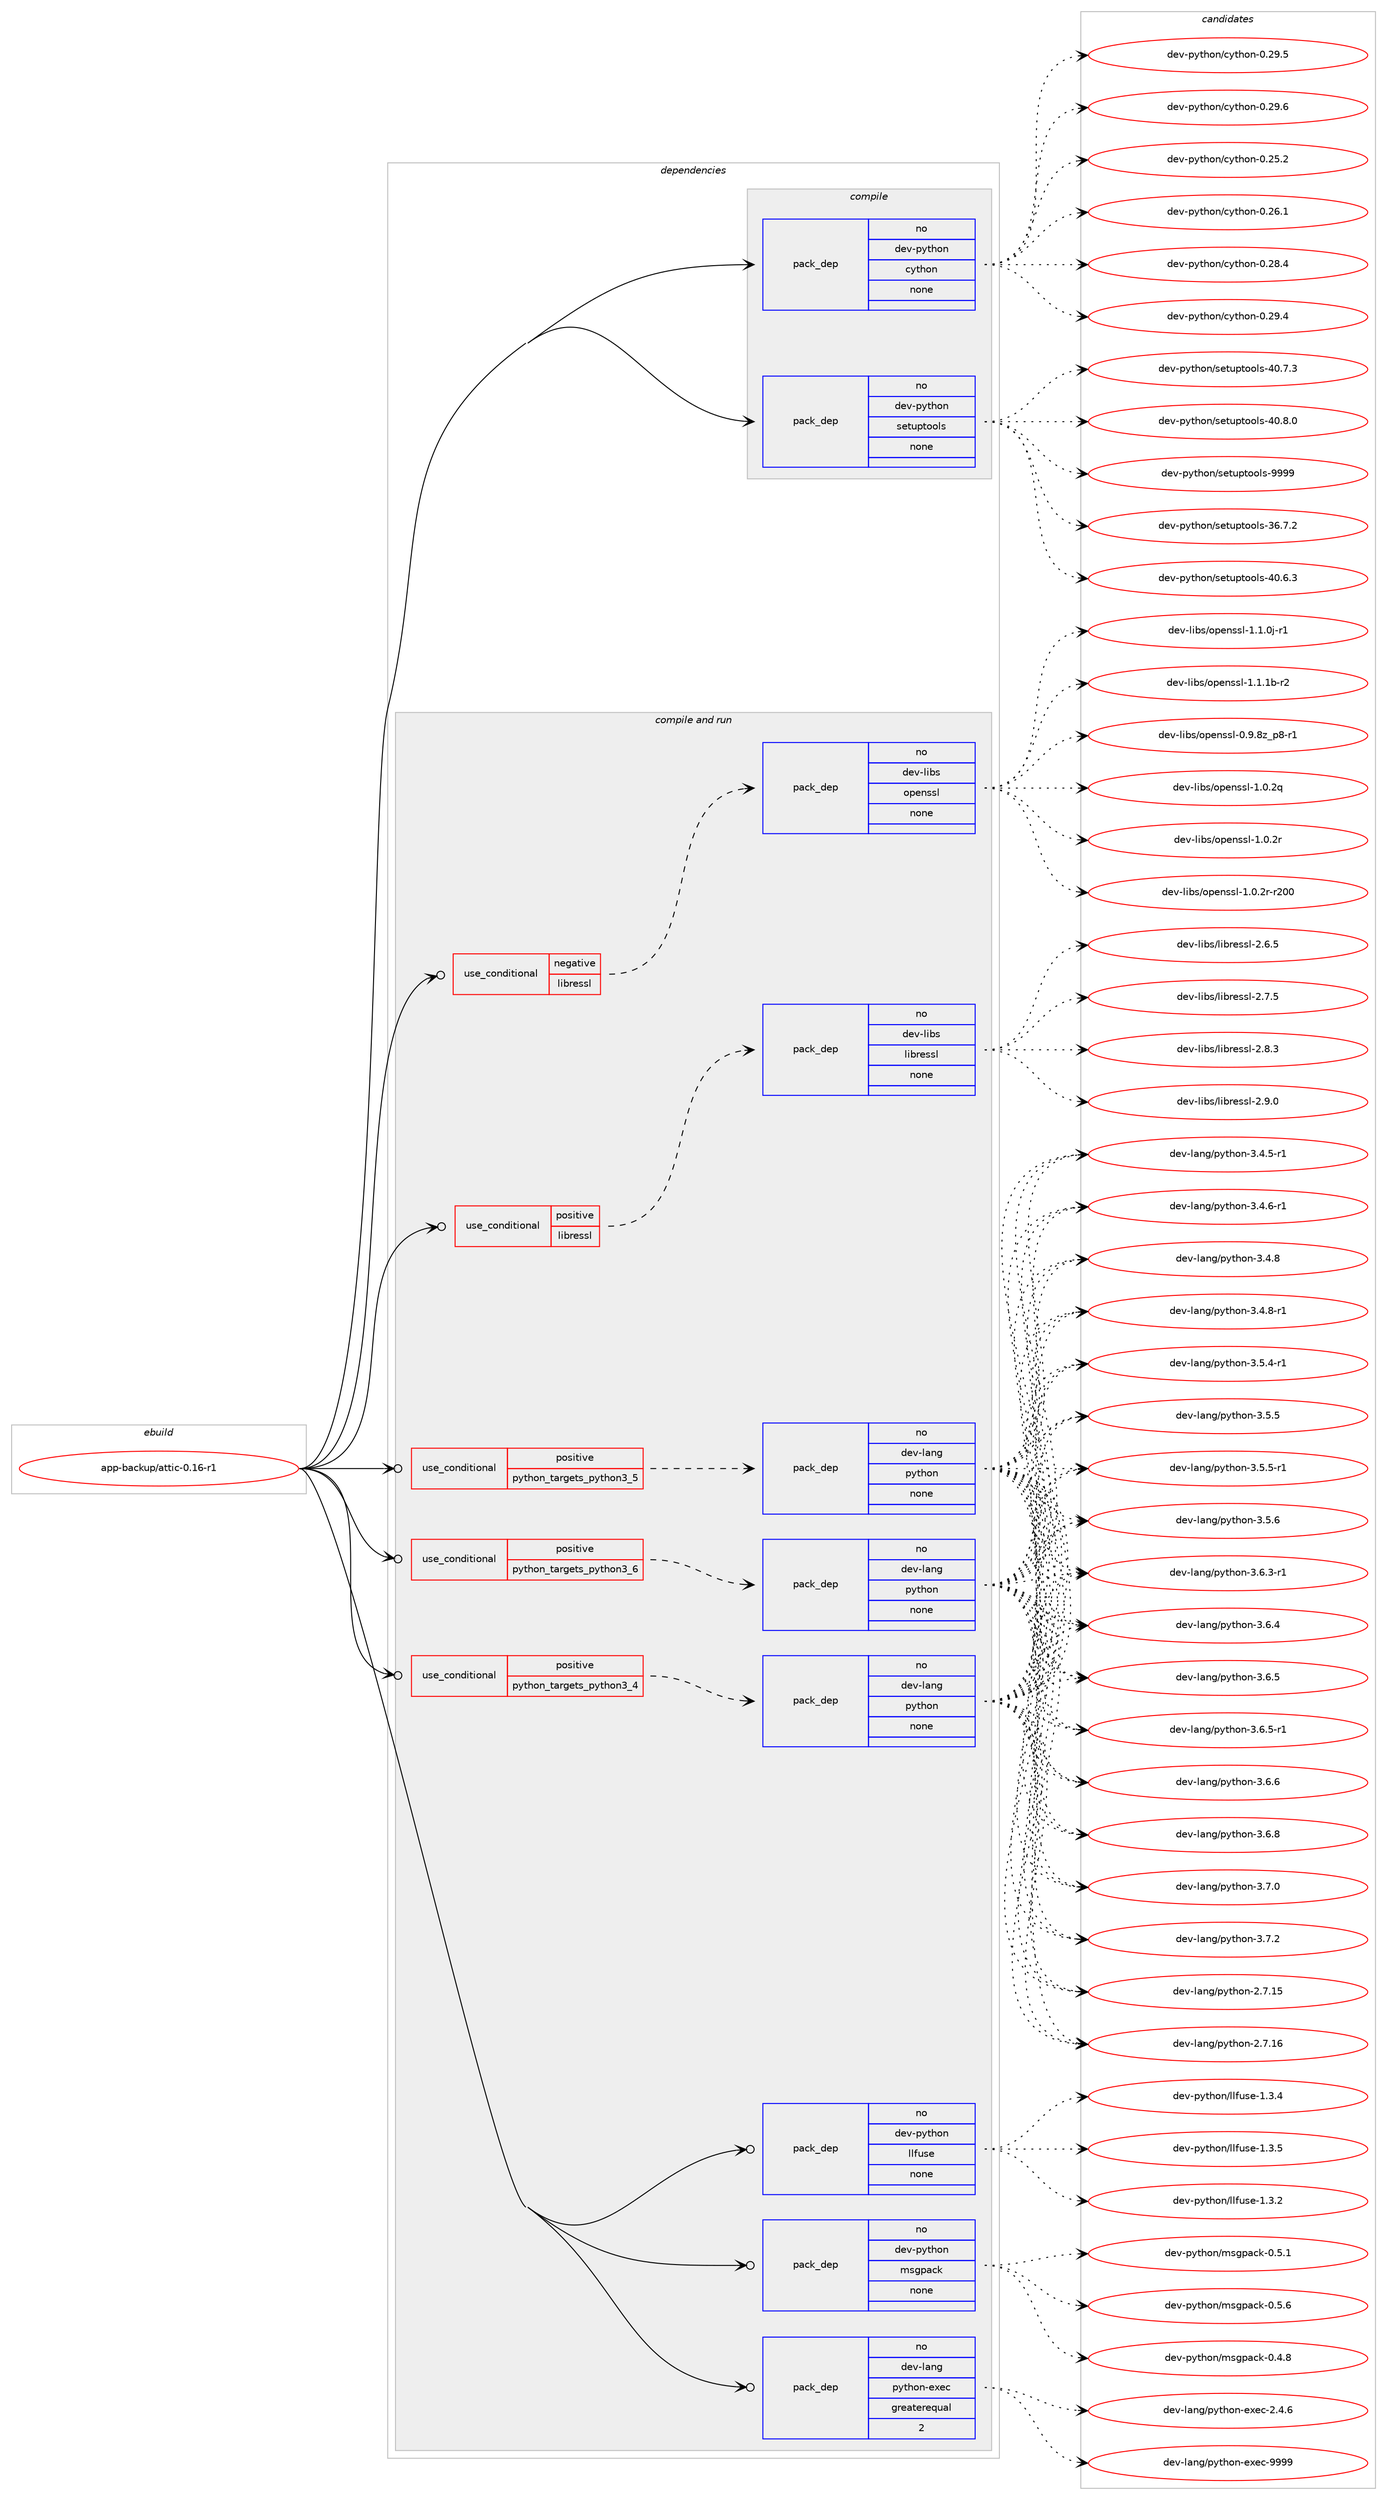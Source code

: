 digraph prolog {

# *************
# Graph options
# *************

newrank=true;
concentrate=true;
compound=true;
graph [rankdir=LR,fontname=Helvetica,fontsize=10,ranksep=1.5];#, ranksep=2.5, nodesep=0.2];
edge  [arrowhead=vee];
node  [fontname=Helvetica,fontsize=10];

# **********
# The ebuild
# **********

subgraph cluster_leftcol {
color=gray;
rank=same;
label=<<i>ebuild</i>>;
id [label="app-backup/attic-0.16-r1", color=red, width=4, href="../app-backup/attic-0.16-r1.svg"];
}

# ****************
# The dependencies
# ****************

subgraph cluster_midcol {
color=gray;
label=<<i>dependencies</i>>;
subgraph cluster_compile {
fillcolor="#eeeeee";
style=filled;
label=<<i>compile</i>>;
subgraph pack905775 {
dependency1272345 [label=<<TABLE BORDER="0" CELLBORDER="1" CELLSPACING="0" CELLPADDING="4" WIDTH="220"><TR><TD ROWSPAN="6" CELLPADDING="30">pack_dep</TD></TR><TR><TD WIDTH="110">no</TD></TR><TR><TD>dev-python</TD></TR><TR><TD>cython</TD></TR><TR><TD>none</TD></TR><TR><TD></TD></TR></TABLE>>, shape=none, color=blue];
}
id:e -> dependency1272345:w [weight=20,style="solid",arrowhead="vee"];
subgraph pack905776 {
dependency1272346 [label=<<TABLE BORDER="0" CELLBORDER="1" CELLSPACING="0" CELLPADDING="4" WIDTH="220"><TR><TD ROWSPAN="6" CELLPADDING="30">pack_dep</TD></TR><TR><TD WIDTH="110">no</TD></TR><TR><TD>dev-python</TD></TR><TR><TD>setuptools</TD></TR><TR><TD>none</TD></TR><TR><TD></TD></TR></TABLE>>, shape=none, color=blue];
}
id:e -> dependency1272346:w [weight=20,style="solid",arrowhead="vee"];
}
subgraph cluster_compileandrun {
fillcolor="#eeeeee";
style=filled;
label=<<i>compile and run</i>>;
subgraph cond346819 {
dependency1272347 [label=<<TABLE BORDER="0" CELLBORDER="1" CELLSPACING="0" CELLPADDING="4"><TR><TD ROWSPAN="3" CELLPADDING="10">use_conditional</TD></TR><TR><TD>negative</TD></TR><TR><TD>libressl</TD></TR></TABLE>>, shape=none, color=red];
subgraph pack905777 {
dependency1272348 [label=<<TABLE BORDER="0" CELLBORDER="1" CELLSPACING="0" CELLPADDING="4" WIDTH="220"><TR><TD ROWSPAN="6" CELLPADDING="30">pack_dep</TD></TR><TR><TD WIDTH="110">no</TD></TR><TR><TD>dev-libs</TD></TR><TR><TD>openssl</TD></TR><TR><TD>none</TD></TR><TR><TD></TD></TR></TABLE>>, shape=none, color=blue];
}
dependency1272347:e -> dependency1272348:w [weight=20,style="dashed",arrowhead="vee"];
}
id:e -> dependency1272347:w [weight=20,style="solid",arrowhead="odotvee"];
subgraph cond346820 {
dependency1272349 [label=<<TABLE BORDER="0" CELLBORDER="1" CELLSPACING="0" CELLPADDING="4"><TR><TD ROWSPAN="3" CELLPADDING="10">use_conditional</TD></TR><TR><TD>positive</TD></TR><TR><TD>libressl</TD></TR></TABLE>>, shape=none, color=red];
subgraph pack905778 {
dependency1272350 [label=<<TABLE BORDER="0" CELLBORDER="1" CELLSPACING="0" CELLPADDING="4" WIDTH="220"><TR><TD ROWSPAN="6" CELLPADDING="30">pack_dep</TD></TR><TR><TD WIDTH="110">no</TD></TR><TR><TD>dev-libs</TD></TR><TR><TD>libressl</TD></TR><TR><TD>none</TD></TR><TR><TD></TD></TR></TABLE>>, shape=none, color=blue];
}
dependency1272349:e -> dependency1272350:w [weight=20,style="dashed",arrowhead="vee"];
}
id:e -> dependency1272349:w [weight=20,style="solid",arrowhead="odotvee"];
subgraph cond346821 {
dependency1272351 [label=<<TABLE BORDER="0" CELLBORDER="1" CELLSPACING="0" CELLPADDING="4"><TR><TD ROWSPAN="3" CELLPADDING="10">use_conditional</TD></TR><TR><TD>positive</TD></TR><TR><TD>python_targets_python3_4</TD></TR></TABLE>>, shape=none, color=red];
subgraph pack905779 {
dependency1272352 [label=<<TABLE BORDER="0" CELLBORDER="1" CELLSPACING="0" CELLPADDING="4" WIDTH="220"><TR><TD ROWSPAN="6" CELLPADDING="30">pack_dep</TD></TR><TR><TD WIDTH="110">no</TD></TR><TR><TD>dev-lang</TD></TR><TR><TD>python</TD></TR><TR><TD>none</TD></TR><TR><TD></TD></TR></TABLE>>, shape=none, color=blue];
}
dependency1272351:e -> dependency1272352:w [weight=20,style="dashed",arrowhead="vee"];
}
id:e -> dependency1272351:w [weight=20,style="solid",arrowhead="odotvee"];
subgraph cond346822 {
dependency1272353 [label=<<TABLE BORDER="0" CELLBORDER="1" CELLSPACING="0" CELLPADDING="4"><TR><TD ROWSPAN="3" CELLPADDING="10">use_conditional</TD></TR><TR><TD>positive</TD></TR><TR><TD>python_targets_python3_5</TD></TR></TABLE>>, shape=none, color=red];
subgraph pack905780 {
dependency1272354 [label=<<TABLE BORDER="0" CELLBORDER="1" CELLSPACING="0" CELLPADDING="4" WIDTH="220"><TR><TD ROWSPAN="6" CELLPADDING="30">pack_dep</TD></TR><TR><TD WIDTH="110">no</TD></TR><TR><TD>dev-lang</TD></TR><TR><TD>python</TD></TR><TR><TD>none</TD></TR><TR><TD></TD></TR></TABLE>>, shape=none, color=blue];
}
dependency1272353:e -> dependency1272354:w [weight=20,style="dashed",arrowhead="vee"];
}
id:e -> dependency1272353:w [weight=20,style="solid",arrowhead="odotvee"];
subgraph cond346823 {
dependency1272355 [label=<<TABLE BORDER="0" CELLBORDER="1" CELLSPACING="0" CELLPADDING="4"><TR><TD ROWSPAN="3" CELLPADDING="10">use_conditional</TD></TR><TR><TD>positive</TD></TR><TR><TD>python_targets_python3_6</TD></TR></TABLE>>, shape=none, color=red];
subgraph pack905781 {
dependency1272356 [label=<<TABLE BORDER="0" CELLBORDER="1" CELLSPACING="0" CELLPADDING="4" WIDTH="220"><TR><TD ROWSPAN="6" CELLPADDING="30">pack_dep</TD></TR><TR><TD WIDTH="110">no</TD></TR><TR><TD>dev-lang</TD></TR><TR><TD>python</TD></TR><TR><TD>none</TD></TR><TR><TD></TD></TR></TABLE>>, shape=none, color=blue];
}
dependency1272355:e -> dependency1272356:w [weight=20,style="dashed",arrowhead="vee"];
}
id:e -> dependency1272355:w [weight=20,style="solid",arrowhead="odotvee"];
subgraph pack905782 {
dependency1272357 [label=<<TABLE BORDER="0" CELLBORDER="1" CELLSPACING="0" CELLPADDING="4" WIDTH="220"><TR><TD ROWSPAN="6" CELLPADDING="30">pack_dep</TD></TR><TR><TD WIDTH="110">no</TD></TR><TR><TD>dev-lang</TD></TR><TR><TD>python-exec</TD></TR><TR><TD>greaterequal</TD></TR><TR><TD>2</TD></TR></TABLE>>, shape=none, color=blue];
}
id:e -> dependency1272357:w [weight=20,style="solid",arrowhead="odotvee"];
subgraph pack905783 {
dependency1272358 [label=<<TABLE BORDER="0" CELLBORDER="1" CELLSPACING="0" CELLPADDING="4" WIDTH="220"><TR><TD ROWSPAN="6" CELLPADDING="30">pack_dep</TD></TR><TR><TD WIDTH="110">no</TD></TR><TR><TD>dev-python</TD></TR><TR><TD>llfuse</TD></TR><TR><TD>none</TD></TR><TR><TD></TD></TR></TABLE>>, shape=none, color=blue];
}
id:e -> dependency1272358:w [weight=20,style="solid",arrowhead="odotvee"];
subgraph pack905784 {
dependency1272359 [label=<<TABLE BORDER="0" CELLBORDER="1" CELLSPACING="0" CELLPADDING="4" WIDTH="220"><TR><TD ROWSPAN="6" CELLPADDING="30">pack_dep</TD></TR><TR><TD WIDTH="110">no</TD></TR><TR><TD>dev-python</TD></TR><TR><TD>msgpack</TD></TR><TR><TD>none</TD></TR><TR><TD></TD></TR></TABLE>>, shape=none, color=blue];
}
id:e -> dependency1272359:w [weight=20,style="solid",arrowhead="odotvee"];
}
subgraph cluster_run {
fillcolor="#eeeeee";
style=filled;
label=<<i>run</i>>;
}
}

# **************
# The candidates
# **************

subgraph cluster_choices {
rank=same;
color=gray;
label=<<i>candidates</i>>;

subgraph choice905775 {
color=black;
nodesep=1;
choice10010111845112121116104111110479912111610411111045484650534650 [label="dev-python/cython-0.25.2", color=red, width=4,href="../dev-python/cython-0.25.2.svg"];
choice10010111845112121116104111110479912111610411111045484650544649 [label="dev-python/cython-0.26.1", color=red, width=4,href="../dev-python/cython-0.26.1.svg"];
choice10010111845112121116104111110479912111610411111045484650564652 [label="dev-python/cython-0.28.4", color=red, width=4,href="../dev-python/cython-0.28.4.svg"];
choice10010111845112121116104111110479912111610411111045484650574652 [label="dev-python/cython-0.29.4", color=red, width=4,href="../dev-python/cython-0.29.4.svg"];
choice10010111845112121116104111110479912111610411111045484650574653 [label="dev-python/cython-0.29.5", color=red, width=4,href="../dev-python/cython-0.29.5.svg"];
choice10010111845112121116104111110479912111610411111045484650574654 [label="dev-python/cython-0.29.6", color=red, width=4,href="../dev-python/cython-0.29.6.svg"];
dependency1272345:e -> choice10010111845112121116104111110479912111610411111045484650534650:w [style=dotted,weight="100"];
dependency1272345:e -> choice10010111845112121116104111110479912111610411111045484650544649:w [style=dotted,weight="100"];
dependency1272345:e -> choice10010111845112121116104111110479912111610411111045484650564652:w [style=dotted,weight="100"];
dependency1272345:e -> choice10010111845112121116104111110479912111610411111045484650574652:w [style=dotted,weight="100"];
dependency1272345:e -> choice10010111845112121116104111110479912111610411111045484650574653:w [style=dotted,weight="100"];
dependency1272345:e -> choice10010111845112121116104111110479912111610411111045484650574654:w [style=dotted,weight="100"];
}
subgraph choice905776 {
color=black;
nodesep=1;
choice100101118451121211161041111104711510111611711211611111110811545515446554650 [label="dev-python/setuptools-36.7.2", color=red, width=4,href="../dev-python/setuptools-36.7.2.svg"];
choice100101118451121211161041111104711510111611711211611111110811545524846544651 [label="dev-python/setuptools-40.6.3", color=red, width=4,href="../dev-python/setuptools-40.6.3.svg"];
choice100101118451121211161041111104711510111611711211611111110811545524846554651 [label="dev-python/setuptools-40.7.3", color=red, width=4,href="../dev-python/setuptools-40.7.3.svg"];
choice100101118451121211161041111104711510111611711211611111110811545524846564648 [label="dev-python/setuptools-40.8.0", color=red, width=4,href="../dev-python/setuptools-40.8.0.svg"];
choice10010111845112121116104111110471151011161171121161111111081154557575757 [label="dev-python/setuptools-9999", color=red, width=4,href="../dev-python/setuptools-9999.svg"];
dependency1272346:e -> choice100101118451121211161041111104711510111611711211611111110811545515446554650:w [style=dotted,weight="100"];
dependency1272346:e -> choice100101118451121211161041111104711510111611711211611111110811545524846544651:w [style=dotted,weight="100"];
dependency1272346:e -> choice100101118451121211161041111104711510111611711211611111110811545524846554651:w [style=dotted,weight="100"];
dependency1272346:e -> choice100101118451121211161041111104711510111611711211611111110811545524846564648:w [style=dotted,weight="100"];
dependency1272346:e -> choice10010111845112121116104111110471151011161171121161111111081154557575757:w [style=dotted,weight="100"];
}
subgraph choice905777 {
color=black;
nodesep=1;
choice10010111845108105981154711111210111011511510845484657465612295112564511449 [label="dev-libs/openssl-0.9.8z_p8-r1", color=red, width=4,href="../dev-libs/openssl-0.9.8z_p8-r1.svg"];
choice100101118451081059811547111112101110115115108454946484650113 [label="dev-libs/openssl-1.0.2q", color=red, width=4,href="../dev-libs/openssl-1.0.2q.svg"];
choice100101118451081059811547111112101110115115108454946484650114 [label="dev-libs/openssl-1.0.2r", color=red, width=4,href="../dev-libs/openssl-1.0.2r.svg"];
choice10010111845108105981154711111210111011511510845494648465011445114504848 [label="dev-libs/openssl-1.0.2r-r200", color=red, width=4,href="../dev-libs/openssl-1.0.2r-r200.svg"];
choice1001011184510810598115471111121011101151151084549464946481064511449 [label="dev-libs/openssl-1.1.0j-r1", color=red, width=4,href="../dev-libs/openssl-1.1.0j-r1.svg"];
choice100101118451081059811547111112101110115115108454946494649984511450 [label="dev-libs/openssl-1.1.1b-r2", color=red, width=4,href="../dev-libs/openssl-1.1.1b-r2.svg"];
dependency1272348:e -> choice10010111845108105981154711111210111011511510845484657465612295112564511449:w [style=dotted,weight="100"];
dependency1272348:e -> choice100101118451081059811547111112101110115115108454946484650113:w [style=dotted,weight="100"];
dependency1272348:e -> choice100101118451081059811547111112101110115115108454946484650114:w [style=dotted,weight="100"];
dependency1272348:e -> choice10010111845108105981154711111210111011511510845494648465011445114504848:w [style=dotted,weight="100"];
dependency1272348:e -> choice1001011184510810598115471111121011101151151084549464946481064511449:w [style=dotted,weight="100"];
dependency1272348:e -> choice100101118451081059811547111112101110115115108454946494649984511450:w [style=dotted,weight="100"];
}
subgraph choice905778 {
color=black;
nodesep=1;
choice10010111845108105981154710810598114101115115108455046544653 [label="dev-libs/libressl-2.6.5", color=red, width=4,href="../dev-libs/libressl-2.6.5.svg"];
choice10010111845108105981154710810598114101115115108455046554653 [label="dev-libs/libressl-2.7.5", color=red, width=4,href="../dev-libs/libressl-2.7.5.svg"];
choice10010111845108105981154710810598114101115115108455046564651 [label="dev-libs/libressl-2.8.3", color=red, width=4,href="../dev-libs/libressl-2.8.3.svg"];
choice10010111845108105981154710810598114101115115108455046574648 [label="dev-libs/libressl-2.9.0", color=red, width=4,href="../dev-libs/libressl-2.9.0.svg"];
dependency1272350:e -> choice10010111845108105981154710810598114101115115108455046544653:w [style=dotted,weight="100"];
dependency1272350:e -> choice10010111845108105981154710810598114101115115108455046554653:w [style=dotted,weight="100"];
dependency1272350:e -> choice10010111845108105981154710810598114101115115108455046564651:w [style=dotted,weight="100"];
dependency1272350:e -> choice10010111845108105981154710810598114101115115108455046574648:w [style=dotted,weight="100"];
}
subgraph choice905779 {
color=black;
nodesep=1;
choice10010111845108971101034711212111610411111045504655464953 [label="dev-lang/python-2.7.15", color=red, width=4,href="../dev-lang/python-2.7.15.svg"];
choice10010111845108971101034711212111610411111045504655464954 [label="dev-lang/python-2.7.16", color=red, width=4,href="../dev-lang/python-2.7.16.svg"];
choice1001011184510897110103471121211161041111104551465246534511449 [label="dev-lang/python-3.4.5-r1", color=red, width=4,href="../dev-lang/python-3.4.5-r1.svg"];
choice1001011184510897110103471121211161041111104551465246544511449 [label="dev-lang/python-3.4.6-r1", color=red, width=4,href="../dev-lang/python-3.4.6-r1.svg"];
choice100101118451089711010347112121116104111110455146524656 [label="dev-lang/python-3.4.8", color=red, width=4,href="../dev-lang/python-3.4.8.svg"];
choice1001011184510897110103471121211161041111104551465246564511449 [label="dev-lang/python-3.4.8-r1", color=red, width=4,href="../dev-lang/python-3.4.8-r1.svg"];
choice1001011184510897110103471121211161041111104551465346524511449 [label="dev-lang/python-3.5.4-r1", color=red, width=4,href="../dev-lang/python-3.5.4-r1.svg"];
choice100101118451089711010347112121116104111110455146534653 [label="dev-lang/python-3.5.5", color=red, width=4,href="../dev-lang/python-3.5.5.svg"];
choice1001011184510897110103471121211161041111104551465346534511449 [label="dev-lang/python-3.5.5-r1", color=red, width=4,href="../dev-lang/python-3.5.5-r1.svg"];
choice100101118451089711010347112121116104111110455146534654 [label="dev-lang/python-3.5.6", color=red, width=4,href="../dev-lang/python-3.5.6.svg"];
choice1001011184510897110103471121211161041111104551465446514511449 [label="dev-lang/python-3.6.3-r1", color=red, width=4,href="../dev-lang/python-3.6.3-r1.svg"];
choice100101118451089711010347112121116104111110455146544652 [label="dev-lang/python-3.6.4", color=red, width=4,href="../dev-lang/python-3.6.4.svg"];
choice100101118451089711010347112121116104111110455146544653 [label="dev-lang/python-3.6.5", color=red, width=4,href="../dev-lang/python-3.6.5.svg"];
choice1001011184510897110103471121211161041111104551465446534511449 [label="dev-lang/python-3.6.5-r1", color=red, width=4,href="../dev-lang/python-3.6.5-r1.svg"];
choice100101118451089711010347112121116104111110455146544654 [label="dev-lang/python-3.6.6", color=red, width=4,href="../dev-lang/python-3.6.6.svg"];
choice100101118451089711010347112121116104111110455146544656 [label="dev-lang/python-3.6.8", color=red, width=4,href="../dev-lang/python-3.6.8.svg"];
choice100101118451089711010347112121116104111110455146554648 [label="dev-lang/python-3.7.0", color=red, width=4,href="../dev-lang/python-3.7.0.svg"];
choice100101118451089711010347112121116104111110455146554650 [label="dev-lang/python-3.7.2", color=red, width=4,href="../dev-lang/python-3.7.2.svg"];
dependency1272352:e -> choice10010111845108971101034711212111610411111045504655464953:w [style=dotted,weight="100"];
dependency1272352:e -> choice10010111845108971101034711212111610411111045504655464954:w [style=dotted,weight="100"];
dependency1272352:e -> choice1001011184510897110103471121211161041111104551465246534511449:w [style=dotted,weight="100"];
dependency1272352:e -> choice1001011184510897110103471121211161041111104551465246544511449:w [style=dotted,weight="100"];
dependency1272352:e -> choice100101118451089711010347112121116104111110455146524656:w [style=dotted,weight="100"];
dependency1272352:e -> choice1001011184510897110103471121211161041111104551465246564511449:w [style=dotted,weight="100"];
dependency1272352:e -> choice1001011184510897110103471121211161041111104551465346524511449:w [style=dotted,weight="100"];
dependency1272352:e -> choice100101118451089711010347112121116104111110455146534653:w [style=dotted,weight="100"];
dependency1272352:e -> choice1001011184510897110103471121211161041111104551465346534511449:w [style=dotted,weight="100"];
dependency1272352:e -> choice100101118451089711010347112121116104111110455146534654:w [style=dotted,weight="100"];
dependency1272352:e -> choice1001011184510897110103471121211161041111104551465446514511449:w [style=dotted,weight="100"];
dependency1272352:e -> choice100101118451089711010347112121116104111110455146544652:w [style=dotted,weight="100"];
dependency1272352:e -> choice100101118451089711010347112121116104111110455146544653:w [style=dotted,weight="100"];
dependency1272352:e -> choice1001011184510897110103471121211161041111104551465446534511449:w [style=dotted,weight="100"];
dependency1272352:e -> choice100101118451089711010347112121116104111110455146544654:w [style=dotted,weight="100"];
dependency1272352:e -> choice100101118451089711010347112121116104111110455146544656:w [style=dotted,weight="100"];
dependency1272352:e -> choice100101118451089711010347112121116104111110455146554648:w [style=dotted,weight="100"];
dependency1272352:e -> choice100101118451089711010347112121116104111110455146554650:w [style=dotted,weight="100"];
}
subgraph choice905780 {
color=black;
nodesep=1;
choice10010111845108971101034711212111610411111045504655464953 [label="dev-lang/python-2.7.15", color=red, width=4,href="../dev-lang/python-2.7.15.svg"];
choice10010111845108971101034711212111610411111045504655464954 [label="dev-lang/python-2.7.16", color=red, width=4,href="../dev-lang/python-2.7.16.svg"];
choice1001011184510897110103471121211161041111104551465246534511449 [label="dev-lang/python-3.4.5-r1", color=red, width=4,href="../dev-lang/python-3.4.5-r1.svg"];
choice1001011184510897110103471121211161041111104551465246544511449 [label="dev-lang/python-3.4.6-r1", color=red, width=4,href="../dev-lang/python-3.4.6-r1.svg"];
choice100101118451089711010347112121116104111110455146524656 [label="dev-lang/python-3.4.8", color=red, width=4,href="../dev-lang/python-3.4.8.svg"];
choice1001011184510897110103471121211161041111104551465246564511449 [label="dev-lang/python-3.4.8-r1", color=red, width=4,href="../dev-lang/python-3.4.8-r1.svg"];
choice1001011184510897110103471121211161041111104551465346524511449 [label="dev-lang/python-3.5.4-r1", color=red, width=4,href="../dev-lang/python-3.5.4-r1.svg"];
choice100101118451089711010347112121116104111110455146534653 [label="dev-lang/python-3.5.5", color=red, width=4,href="../dev-lang/python-3.5.5.svg"];
choice1001011184510897110103471121211161041111104551465346534511449 [label="dev-lang/python-3.5.5-r1", color=red, width=4,href="../dev-lang/python-3.5.5-r1.svg"];
choice100101118451089711010347112121116104111110455146534654 [label="dev-lang/python-3.5.6", color=red, width=4,href="../dev-lang/python-3.5.6.svg"];
choice1001011184510897110103471121211161041111104551465446514511449 [label="dev-lang/python-3.6.3-r1", color=red, width=4,href="../dev-lang/python-3.6.3-r1.svg"];
choice100101118451089711010347112121116104111110455146544652 [label="dev-lang/python-3.6.4", color=red, width=4,href="../dev-lang/python-3.6.4.svg"];
choice100101118451089711010347112121116104111110455146544653 [label="dev-lang/python-3.6.5", color=red, width=4,href="../dev-lang/python-3.6.5.svg"];
choice1001011184510897110103471121211161041111104551465446534511449 [label="dev-lang/python-3.6.5-r1", color=red, width=4,href="../dev-lang/python-3.6.5-r1.svg"];
choice100101118451089711010347112121116104111110455146544654 [label="dev-lang/python-3.6.6", color=red, width=4,href="../dev-lang/python-3.6.6.svg"];
choice100101118451089711010347112121116104111110455146544656 [label="dev-lang/python-3.6.8", color=red, width=4,href="../dev-lang/python-3.6.8.svg"];
choice100101118451089711010347112121116104111110455146554648 [label="dev-lang/python-3.7.0", color=red, width=4,href="../dev-lang/python-3.7.0.svg"];
choice100101118451089711010347112121116104111110455146554650 [label="dev-lang/python-3.7.2", color=red, width=4,href="../dev-lang/python-3.7.2.svg"];
dependency1272354:e -> choice10010111845108971101034711212111610411111045504655464953:w [style=dotted,weight="100"];
dependency1272354:e -> choice10010111845108971101034711212111610411111045504655464954:w [style=dotted,weight="100"];
dependency1272354:e -> choice1001011184510897110103471121211161041111104551465246534511449:w [style=dotted,weight="100"];
dependency1272354:e -> choice1001011184510897110103471121211161041111104551465246544511449:w [style=dotted,weight="100"];
dependency1272354:e -> choice100101118451089711010347112121116104111110455146524656:w [style=dotted,weight="100"];
dependency1272354:e -> choice1001011184510897110103471121211161041111104551465246564511449:w [style=dotted,weight="100"];
dependency1272354:e -> choice1001011184510897110103471121211161041111104551465346524511449:w [style=dotted,weight="100"];
dependency1272354:e -> choice100101118451089711010347112121116104111110455146534653:w [style=dotted,weight="100"];
dependency1272354:e -> choice1001011184510897110103471121211161041111104551465346534511449:w [style=dotted,weight="100"];
dependency1272354:e -> choice100101118451089711010347112121116104111110455146534654:w [style=dotted,weight="100"];
dependency1272354:e -> choice1001011184510897110103471121211161041111104551465446514511449:w [style=dotted,weight="100"];
dependency1272354:e -> choice100101118451089711010347112121116104111110455146544652:w [style=dotted,weight="100"];
dependency1272354:e -> choice100101118451089711010347112121116104111110455146544653:w [style=dotted,weight="100"];
dependency1272354:e -> choice1001011184510897110103471121211161041111104551465446534511449:w [style=dotted,weight="100"];
dependency1272354:e -> choice100101118451089711010347112121116104111110455146544654:w [style=dotted,weight="100"];
dependency1272354:e -> choice100101118451089711010347112121116104111110455146544656:w [style=dotted,weight="100"];
dependency1272354:e -> choice100101118451089711010347112121116104111110455146554648:w [style=dotted,weight="100"];
dependency1272354:e -> choice100101118451089711010347112121116104111110455146554650:w [style=dotted,weight="100"];
}
subgraph choice905781 {
color=black;
nodesep=1;
choice10010111845108971101034711212111610411111045504655464953 [label="dev-lang/python-2.7.15", color=red, width=4,href="../dev-lang/python-2.7.15.svg"];
choice10010111845108971101034711212111610411111045504655464954 [label="dev-lang/python-2.7.16", color=red, width=4,href="../dev-lang/python-2.7.16.svg"];
choice1001011184510897110103471121211161041111104551465246534511449 [label="dev-lang/python-3.4.5-r1", color=red, width=4,href="../dev-lang/python-3.4.5-r1.svg"];
choice1001011184510897110103471121211161041111104551465246544511449 [label="dev-lang/python-3.4.6-r1", color=red, width=4,href="../dev-lang/python-3.4.6-r1.svg"];
choice100101118451089711010347112121116104111110455146524656 [label="dev-lang/python-3.4.8", color=red, width=4,href="../dev-lang/python-3.4.8.svg"];
choice1001011184510897110103471121211161041111104551465246564511449 [label="dev-lang/python-3.4.8-r1", color=red, width=4,href="../dev-lang/python-3.4.8-r1.svg"];
choice1001011184510897110103471121211161041111104551465346524511449 [label="dev-lang/python-3.5.4-r1", color=red, width=4,href="../dev-lang/python-3.5.4-r1.svg"];
choice100101118451089711010347112121116104111110455146534653 [label="dev-lang/python-3.5.5", color=red, width=4,href="../dev-lang/python-3.5.5.svg"];
choice1001011184510897110103471121211161041111104551465346534511449 [label="dev-lang/python-3.5.5-r1", color=red, width=4,href="../dev-lang/python-3.5.5-r1.svg"];
choice100101118451089711010347112121116104111110455146534654 [label="dev-lang/python-3.5.6", color=red, width=4,href="../dev-lang/python-3.5.6.svg"];
choice1001011184510897110103471121211161041111104551465446514511449 [label="dev-lang/python-3.6.3-r1", color=red, width=4,href="../dev-lang/python-3.6.3-r1.svg"];
choice100101118451089711010347112121116104111110455146544652 [label="dev-lang/python-3.6.4", color=red, width=4,href="../dev-lang/python-3.6.4.svg"];
choice100101118451089711010347112121116104111110455146544653 [label="dev-lang/python-3.6.5", color=red, width=4,href="../dev-lang/python-3.6.5.svg"];
choice1001011184510897110103471121211161041111104551465446534511449 [label="dev-lang/python-3.6.5-r1", color=red, width=4,href="../dev-lang/python-3.6.5-r1.svg"];
choice100101118451089711010347112121116104111110455146544654 [label="dev-lang/python-3.6.6", color=red, width=4,href="../dev-lang/python-3.6.6.svg"];
choice100101118451089711010347112121116104111110455146544656 [label="dev-lang/python-3.6.8", color=red, width=4,href="../dev-lang/python-3.6.8.svg"];
choice100101118451089711010347112121116104111110455146554648 [label="dev-lang/python-3.7.0", color=red, width=4,href="../dev-lang/python-3.7.0.svg"];
choice100101118451089711010347112121116104111110455146554650 [label="dev-lang/python-3.7.2", color=red, width=4,href="../dev-lang/python-3.7.2.svg"];
dependency1272356:e -> choice10010111845108971101034711212111610411111045504655464953:w [style=dotted,weight="100"];
dependency1272356:e -> choice10010111845108971101034711212111610411111045504655464954:w [style=dotted,weight="100"];
dependency1272356:e -> choice1001011184510897110103471121211161041111104551465246534511449:w [style=dotted,weight="100"];
dependency1272356:e -> choice1001011184510897110103471121211161041111104551465246544511449:w [style=dotted,weight="100"];
dependency1272356:e -> choice100101118451089711010347112121116104111110455146524656:w [style=dotted,weight="100"];
dependency1272356:e -> choice1001011184510897110103471121211161041111104551465246564511449:w [style=dotted,weight="100"];
dependency1272356:e -> choice1001011184510897110103471121211161041111104551465346524511449:w [style=dotted,weight="100"];
dependency1272356:e -> choice100101118451089711010347112121116104111110455146534653:w [style=dotted,weight="100"];
dependency1272356:e -> choice1001011184510897110103471121211161041111104551465346534511449:w [style=dotted,weight="100"];
dependency1272356:e -> choice100101118451089711010347112121116104111110455146534654:w [style=dotted,weight="100"];
dependency1272356:e -> choice1001011184510897110103471121211161041111104551465446514511449:w [style=dotted,weight="100"];
dependency1272356:e -> choice100101118451089711010347112121116104111110455146544652:w [style=dotted,weight="100"];
dependency1272356:e -> choice100101118451089711010347112121116104111110455146544653:w [style=dotted,weight="100"];
dependency1272356:e -> choice1001011184510897110103471121211161041111104551465446534511449:w [style=dotted,weight="100"];
dependency1272356:e -> choice100101118451089711010347112121116104111110455146544654:w [style=dotted,weight="100"];
dependency1272356:e -> choice100101118451089711010347112121116104111110455146544656:w [style=dotted,weight="100"];
dependency1272356:e -> choice100101118451089711010347112121116104111110455146554648:w [style=dotted,weight="100"];
dependency1272356:e -> choice100101118451089711010347112121116104111110455146554650:w [style=dotted,weight="100"];
}
subgraph choice905782 {
color=black;
nodesep=1;
choice1001011184510897110103471121211161041111104510112010199455046524654 [label="dev-lang/python-exec-2.4.6", color=red, width=4,href="../dev-lang/python-exec-2.4.6.svg"];
choice10010111845108971101034711212111610411111045101120101994557575757 [label="dev-lang/python-exec-9999", color=red, width=4,href="../dev-lang/python-exec-9999.svg"];
dependency1272357:e -> choice1001011184510897110103471121211161041111104510112010199455046524654:w [style=dotted,weight="100"];
dependency1272357:e -> choice10010111845108971101034711212111610411111045101120101994557575757:w [style=dotted,weight="100"];
}
subgraph choice905783 {
color=black;
nodesep=1;
choice1001011184511212111610411111047108108102117115101454946514650 [label="dev-python/llfuse-1.3.2", color=red, width=4,href="../dev-python/llfuse-1.3.2.svg"];
choice1001011184511212111610411111047108108102117115101454946514652 [label="dev-python/llfuse-1.3.4", color=red, width=4,href="../dev-python/llfuse-1.3.4.svg"];
choice1001011184511212111610411111047108108102117115101454946514653 [label="dev-python/llfuse-1.3.5", color=red, width=4,href="../dev-python/llfuse-1.3.5.svg"];
dependency1272358:e -> choice1001011184511212111610411111047108108102117115101454946514650:w [style=dotted,weight="100"];
dependency1272358:e -> choice1001011184511212111610411111047108108102117115101454946514652:w [style=dotted,weight="100"];
dependency1272358:e -> choice1001011184511212111610411111047108108102117115101454946514653:w [style=dotted,weight="100"];
}
subgraph choice905784 {
color=black;
nodesep=1;
choice10010111845112121116104111110471091151031129799107454846524656 [label="dev-python/msgpack-0.4.8", color=red, width=4,href="../dev-python/msgpack-0.4.8.svg"];
choice10010111845112121116104111110471091151031129799107454846534649 [label="dev-python/msgpack-0.5.1", color=red, width=4,href="../dev-python/msgpack-0.5.1.svg"];
choice10010111845112121116104111110471091151031129799107454846534654 [label="dev-python/msgpack-0.5.6", color=red, width=4,href="../dev-python/msgpack-0.5.6.svg"];
dependency1272359:e -> choice10010111845112121116104111110471091151031129799107454846524656:w [style=dotted,weight="100"];
dependency1272359:e -> choice10010111845112121116104111110471091151031129799107454846534649:w [style=dotted,weight="100"];
dependency1272359:e -> choice10010111845112121116104111110471091151031129799107454846534654:w [style=dotted,weight="100"];
}
}

}
